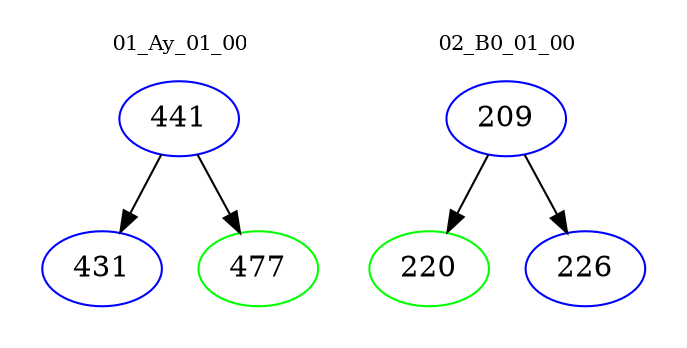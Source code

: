 digraph{
subgraph cluster_0 {
color = white
label = "01_Ay_01_00";
fontsize=10;
T0_441 [label="441", color="blue"]
T0_441 -> T0_431 [color="black"]
T0_431 [label="431", color="blue"]
T0_441 -> T0_477 [color="black"]
T0_477 [label="477", color="green"]
}
subgraph cluster_1 {
color = white
label = "02_B0_01_00";
fontsize=10;
T1_209 [label="209", color="blue"]
T1_209 -> T1_220 [color="black"]
T1_220 [label="220", color="green"]
T1_209 -> T1_226 [color="black"]
T1_226 [label="226", color="blue"]
}
}

